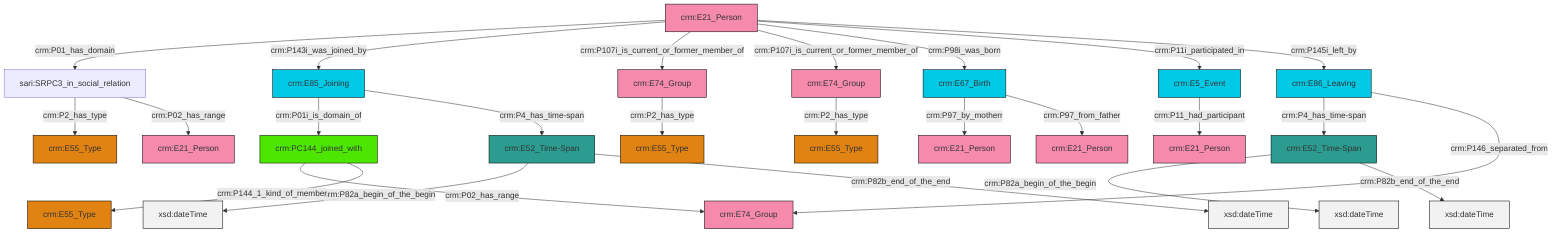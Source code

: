 graph TD
classDef Literal fill:#f2f2f2,stroke:#000000;
classDef CRM_Entity fill:#FFFFFF,stroke:#000000;
classDef Temporal_Entity fill:#00C9E6, stroke:#000000;
classDef Type fill:#E18312, stroke:#000000;
classDef Time-Span fill:#2C9C91, stroke:#000000;
classDef Appellation fill:#FFEB7F, stroke:#000000;
classDef Place fill:#008836, stroke:#000000;
classDef Persistent_Item fill:#B266B2, stroke:#000000;
classDef Conceptual_Object fill:#FFD700, stroke:#000000;
classDef Physical_Thing fill:#D2B48C, stroke:#000000;
classDef Actor fill:#f58aad, stroke:#000000;
classDef PC_Classes fill:#4ce600, stroke:#000000;
classDef Multi fill:#cccccc,stroke:#000000;

2["crm:E74_Group"]:::Actor -->|crm:P2_has_type| 3["crm:E55_Type"]:::Type
4["crm:E5_Event"]:::Temporal_Entity -->|crm:P11_had_participant| 5["crm:E21_Person"]:::Actor
10["crm:E21_Person"]:::Actor -->|crm:P01_has_domain| 11["sari:SRPC3_in_social_relation"]:::Default
6["crm:E52_Time-Span"]:::Time-Span -->|crm:P82a_begin_of_the_begin| 16[xsd:dateTime]:::Literal
17["crm:E67_Birth"]:::Temporal_Entity -->|crm:P97_by_motherr| 18["crm:E21_Person"]:::Actor
10["crm:E21_Person"]:::Actor -->|crm:P143i_was_joined_by| 0["crm:E85_Joining"]:::Temporal_Entity
17["crm:E67_Birth"]:::Temporal_Entity -->|crm:P97_from_father| 8["crm:E21_Person"]:::Actor
11["sari:SRPC3_in_social_relation"]:::Default -->|crm:P2_has_type| 31["crm:E55_Type"]:::Type
38["crm:E86_Leaving"]:::Temporal_Entity -->|crm:P4_has_time-span| 12["crm:E52_Time-Span"]:::Time-Span
10["crm:E21_Person"]:::Actor -->|crm:P107i_is_current_or_former_member_of| 35["crm:E74_Group"]:::Actor
23["crm:PC144_joined_with"]:::PC_Classes -->|crm:P02_has_range| 25["crm:E74_Group"]:::Actor
10["crm:E21_Person"]:::Actor -->|crm:P107i_is_current_or_former_member_of| 2["crm:E74_Group"]:::Actor
38["crm:E86_Leaving"]:::Temporal_Entity -->|crm:P146_separated_from| 25["crm:E74_Group"]:::Actor
12["crm:E52_Time-Span"]:::Time-Span -->|crm:P82a_begin_of_the_begin| 40[xsd:dateTime]:::Literal
23["crm:PC144_joined_with"]:::PC_Classes -->|crm:P144_1_kind_of_member| 29["crm:E55_Type"]:::Type
12["crm:E52_Time-Span"]:::Time-Span -->|crm:P82b_end_of_the_end| 41[xsd:dateTime]:::Literal
10["crm:E21_Person"]:::Actor -->|crm:P98i_was_born| 17["crm:E67_Birth"]:::Temporal_Entity
0["crm:E85_Joining"]:::Temporal_Entity -->|crm:P01i_is_domain_of| 23["crm:PC144_joined_with"]:::PC_Classes
6["crm:E52_Time-Span"]:::Time-Span -->|crm:P82b_end_of_the_end| 42[xsd:dateTime]:::Literal
35["crm:E74_Group"]:::Actor -->|crm:P2_has_type| 14["crm:E55_Type"]:::Type
10["crm:E21_Person"]:::Actor -->|crm:P11i_participated_in| 4["crm:E5_Event"]:::Temporal_Entity
11["sari:SRPC3_in_social_relation"]:::Default -->|crm:P02_has_range| 33["crm:E21_Person"]:::Actor
10["crm:E21_Person"]:::Actor -->|crm:P145i_left_by| 38["crm:E86_Leaving"]:::Temporal_Entity
0["crm:E85_Joining"]:::Temporal_Entity -->|crm:P4_has_time-span| 6["crm:E52_Time-Span"]:::Time-Span